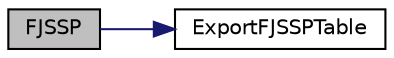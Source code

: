 digraph "FJSSP"
{
 // LATEX_PDF_SIZE
  edge [fontname="Helvetica",fontsize="10",labelfontname="Helvetica",labelfontsize="10"];
  node [fontname="Helvetica",fontsize="10",shape=record];
  rankdir="LR";
  Node1 [label="FJSSP",height=0.2,width=0.4,color="black", fillcolor="grey75", style="filled", fontcolor="black",tooltip=" "];
  Node1 -> Node2 [color="midnightblue",fontsize="10",style="solid",fontname="Helvetica"];
  Node2 [label="ExportFJSSPTable",height=0.2,width=0.4,color="black", fillcolor="white", style="filled",URL="$functions_8c.html#a49073be9014ce8ccec2f8d2c12ffacff",tooltip=" "];
}
